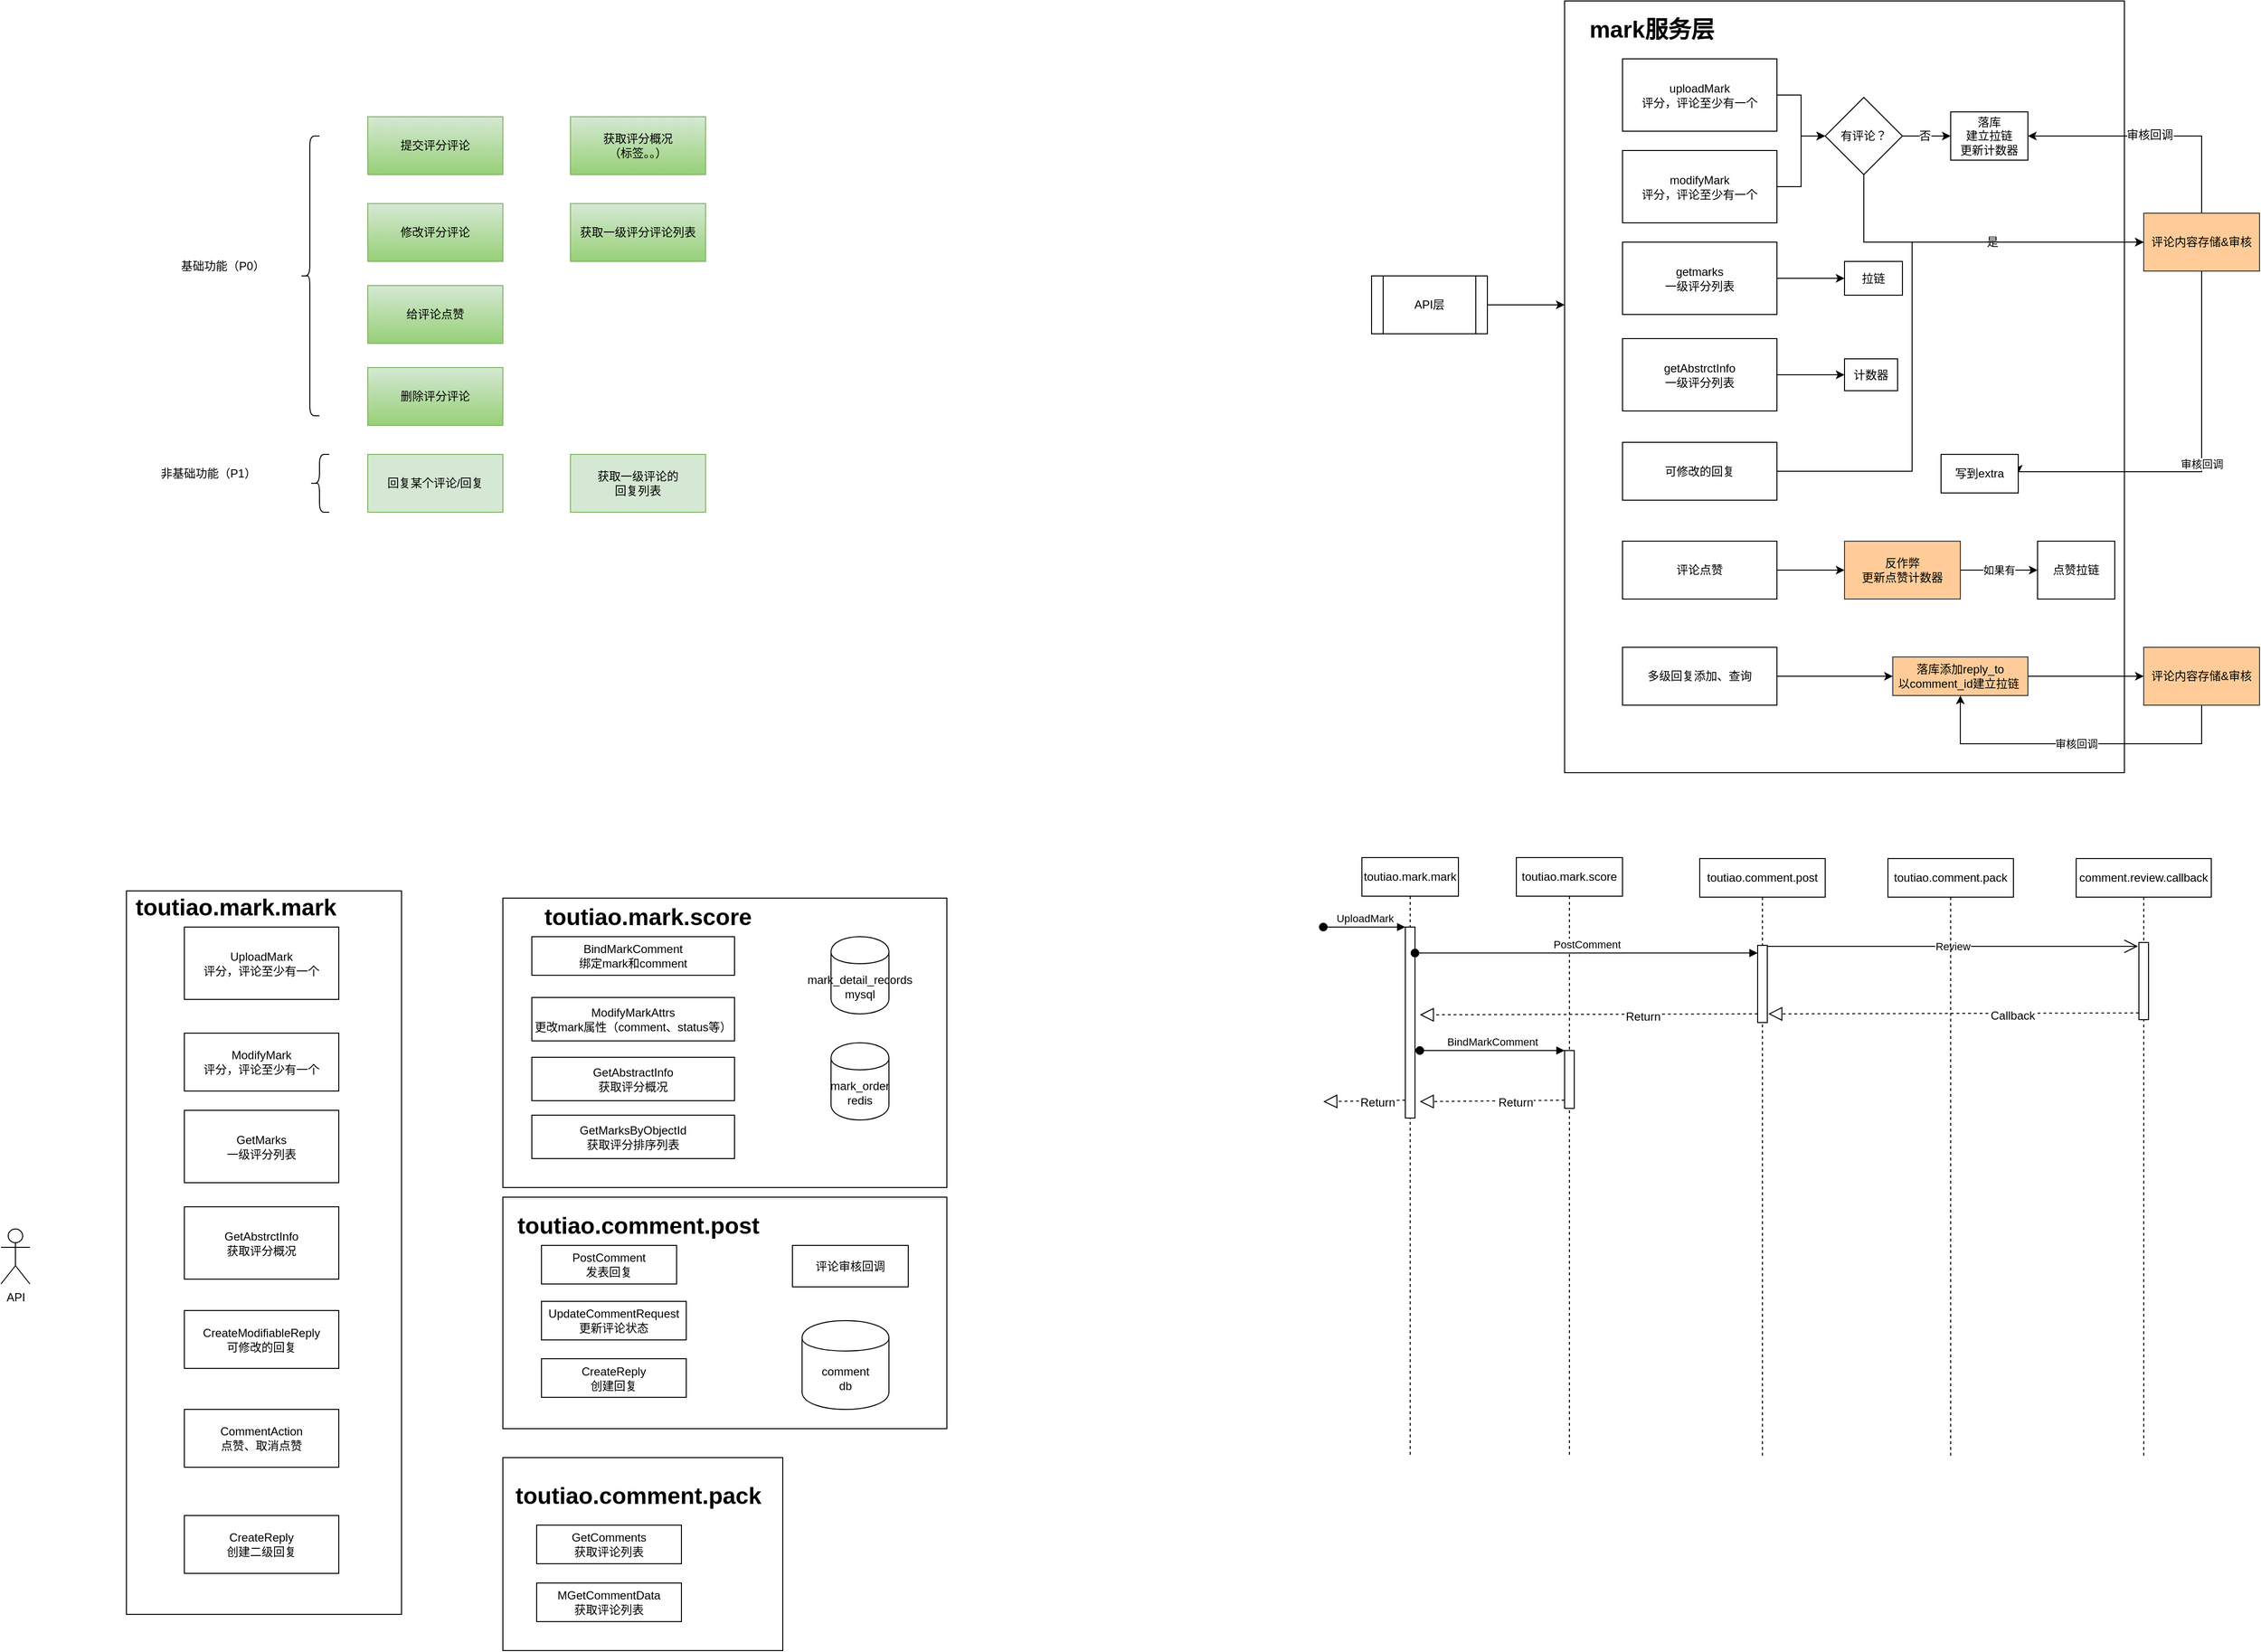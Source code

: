 <mxfile version="10.5.3" type="github"><diagram id="iooIdFOEJ5cIT9L6eQo0" name="Page-1"><mxGraphModel dx="1398" dy="826" grid="1" gridSize="10" guides="1" tooltips="1" connect="1" arrows="1" fold="1" page="1" pageScale="1" pageWidth="3300" pageHeight="4169" math="0" shadow="0"><root><mxCell id="0"/><mxCell id="1" parent="0"/><mxCell id="ibXD6dueDuNmce3GwXh5-18" value="" style="rounded=0;whiteSpace=wrap;html=1;" vertex="1" parent="1"><mxGeometry x="640" y="1560" width="290" height="200" as="geometry"/></mxCell><mxCell id="ibXD6dueDuNmce3GwXh5-8" value="" style="rounded=0;whiteSpace=wrap;html=1;" vertex="1" parent="1"><mxGeometry x="250" y="972.5" width="285" height="750" as="geometry"/></mxCell><mxCell id="VQT5lok_7A-2GK5pUHQ1-19" value="" style="rounded=0;whiteSpace=wrap;html=1;" parent="1" vertex="1"><mxGeometry x="1740" y="50" width="580" height="800" as="geometry"/></mxCell><mxCell id="VQT5lok_7A-2GK5pUHQ1-1" value="提交评分评论" style="rounded=0;whiteSpace=wrap;html=1;fillColor=#d5e8d4;strokeColor=#82b366;gradientColor=#97d077;" parent="1" vertex="1"><mxGeometry x="500" y="170" width="140" height="60" as="geometry"/></mxCell><mxCell id="VQT5lok_7A-2GK5pUHQ1-2" value="修改评分评论" style="rounded=0;whiteSpace=wrap;html=1;fillColor=#d5e8d4;strokeColor=#82b366;gradientColor=#97d077;" parent="1" vertex="1"><mxGeometry x="500" y="260" width="140" height="60" as="geometry"/></mxCell><mxCell id="VQT5lok_7A-2GK5pUHQ1-3" value="给评论点赞" style="rounded=0;whiteSpace=wrap;html=1;fillColor=#d5e8d4;strokeColor=#82b366;gradientColor=#97d077;" parent="1" vertex="1"><mxGeometry x="500" y="345" width="140" height="60" as="geometry"/></mxCell><mxCell id="VQT5lok_7A-2GK5pUHQ1-4" value="回复某个评论/回复" style="rounded=0;whiteSpace=wrap;html=1;fillColor=#d5e8d4;strokeColor=#82b366;" parent="1" vertex="1"><mxGeometry x="500" y="520" width="140" height="60" as="geometry"/></mxCell><mxCell id="VQT5lok_7A-2GK5pUHQ1-5" value="获取评分概况&lt;br&gt;（标签。。）" style="rounded=0;whiteSpace=wrap;html=1;fillColor=#d5e8d4;strokeColor=#82b366;gradientColor=#97d077;" parent="1" vertex="1"><mxGeometry x="710" y="170" width="140" height="60" as="geometry"/></mxCell><mxCell id="VQT5lok_7A-2GK5pUHQ1-8" value="获取一级评分评论列表" style="rounded=0;whiteSpace=wrap;html=1;fillColor=#d5e8d4;strokeColor=#82b366;gradientColor=#97d077;" parent="1" vertex="1"><mxGeometry x="710" y="260" width="140" height="60" as="geometry"/></mxCell><mxCell id="VQT5lok_7A-2GK5pUHQ1-9" value="获取一级评论的&lt;br&gt;回复列表" style="rounded=0;whiteSpace=wrap;html=1;fillColor=#d5e8d4;strokeColor=#82b366;" parent="1" vertex="1"><mxGeometry x="710" y="520" width="140" height="60" as="geometry"/></mxCell><mxCell id="VQT5lok_7A-2GK5pUHQ1-11" value="" style="shape=curlyBracket;whiteSpace=wrap;html=1;rounded=1;" parent="1" vertex="1"><mxGeometry x="430" y="190" width="20" height="290" as="geometry"/></mxCell><mxCell id="VQT5lok_7A-2GK5pUHQ1-12" value="基础功能（P0）" style="text;html=1;strokeColor=none;fillColor=none;align=center;verticalAlign=middle;whiteSpace=wrap;rounded=0;" parent="1" vertex="1"><mxGeometry x="300" y="315" width="100" height="20" as="geometry"/></mxCell><mxCell id="VQT5lok_7A-2GK5pUHQ1-13" value="" style="shape=curlyBracket;whiteSpace=wrap;html=1;rounded=1;" parent="1" vertex="1"><mxGeometry x="440" y="520" width="20" height="60" as="geometry"/></mxCell><mxCell id="VQT5lok_7A-2GK5pUHQ1-14" value="非基础功能（P1）" style="text;html=1;strokeColor=none;fillColor=none;align=center;verticalAlign=middle;whiteSpace=wrap;rounded=0;" parent="1" vertex="1"><mxGeometry x="280" y="530" width="110" height="20" as="geometry"/></mxCell><mxCell id="VQT5lok_7A-2GK5pUHQ1-41" style="edgeStyle=orthogonalEdgeStyle;rounded=0;orthogonalLoop=1;jettySize=auto;html=1;entryX=0;entryY=0.5;entryDx=0;entryDy=0;" parent="1" source="VQT5lok_7A-2GK5pUHQ1-17" target="VQT5lok_7A-2GK5pUHQ1-34" edge="1"><mxGeometry relative="1" as="geometry"/></mxCell><mxCell id="VQT5lok_7A-2GK5pUHQ1-17" value="uploadMark&lt;br&gt;评分，评论至少有一个&lt;br&gt;" style="rounded=0;whiteSpace=wrap;html=1;" parent="1" vertex="1"><mxGeometry x="1800" y="110" width="160" height="75" as="geometry"/></mxCell><mxCell id="VQT5lok_7A-2GK5pUHQ1-28" value="落库&lt;br&gt;建立拉链&lt;br&gt;更新计数器&lt;br&gt;" style="rounded=0;whiteSpace=wrap;html=1;" parent="1" vertex="1"><mxGeometry x="2140" y="165" width="80" height="50" as="geometry"/></mxCell><mxCell id="VQT5lok_7A-2GK5pUHQ1-44" value="" style="edgeStyle=orthogonalEdgeStyle;rounded=0;orthogonalLoop=1;jettySize=auto;html=1;" parent="1" source="VQT5lok_7A-2GK5pUHQ1-18" target="VQT5lok_7A-2GK5pUHQ1-19" edge="1"><mxGeometry relative="1" as="geometry"><mxPoint x="1640" y="315" as="targetPoint"/><Array as="points"><mxPoint x="1620" y="365"/><mxPoint x="1620" y="365"/></Array></mxGeometry></mxCell><mxCell id="VQT5lok_7A-2GK5pUHQ1-18" value="API层" style="shape=process;whiteSpace=wrap;html=1;backgroundOutline=1;" parent="1" vertex="1"><mxGeometry x="1540" y="335" width="120" height="60" as="geometry"/></mxCell><mxCell id="VQT5lok_7A-2GK5pUHQ1-20" value="mark服务层" style="text;strokeColor=none;fillColor=none;html=1;fontSize=24;fontStyle=1;verticalAlign=middle;align=center;" parent="1" vertex="1"><mxGeometry x="1780" y="60" width="100" height="40" as="geometry"/></mxCell><mxCell id="VQT5lok_7A-2GK5pUHQ1-42" style="edgeStyle=orthogonalEdgeStyle;rounded=0;orthogonalLoop=1;jettySize=auto;html=1;entryX=0;entryY=0.5;entryDx=0;entryDy=0;" parent="1" source="VQT5lok_7A-2GK5pUHQ1-21" target="VQT5lok_7A-2GK5pUHQ1-34" edge="1"><mxGeometry relative="1" as="geometry"/></mxCell><mxCell id="VQT5lok_7A-2GK5pUHQ1-21" value="modifyMark&lt;br&gt;评分，评论至少有一个&lt;br&gt;" style="rounded=0;whiteSpace=wrap;html=1;" parent="1" vertex="1"><mxGeometry x="1800" y="205" width="160" height="75" as="geometry"/></mxCell><mxCell id="VQT5lok_7A-2GK5pUHQ1-24" value="删除评分评论" style="rounded=0;whiteSpace=wrap;html=1;fillColor=#d5e8d4;strokeColor=#82b366;gradientColor=#97d077;" parent="1" vertex="1"><mxGeometry x="500" y="430" width="140" height="60" as="geometry"/></mxCell><mxCell id="VQT5lok_7A-2GK5pUHQ1-46" value="" style="edgeStyle=orthogonalEdgeStyle;rounded=0;orthogonalLoop=1;jettySize=auto;html=1;" parent="1" source="VQT5lok_7A-2GK5pUHQ1-25" target="VQT5lok_7A-2GK5pUHQ1-45" edge="1"><mxGeometry relative="1" as="geometry"/></mxCell><mxCell id="VQT5lok_7A-2GK5pUHQ1-25" value="getmarks&lt;br&gt;一级评分列表&lt;br&gt;" style="rounded=0;whiteSpace=wrap;html=1;" parent="1" vertex="1"><mxGeometry x="1800" y="300" width="160" height="75" as="geometry"/></mxCell><mxCell id="VQT5lok_7A-2GK5pUHQ1-52" value="" style="edgeStyle=orthogonalEdgeStyle;rounded=0;orthogonalLoop=1;jettySize=auto;html=1;" parent="1" source="VQT5lok_7A-2GK5pUHQ1-49" target="VQT5lok_7A-2GK5pUHQ1-51" edge="1"><mxGeometry relative="1" as="geometry"/></mxCell><mxCell id="VQT5lok_7A-2GK5pUHQ1-49" value="getAbstrctInfo&lt;br&gt;一级评分列表&lt;br&gt;" style="rounded=0;whiteSpace=wrap;html=1;" parent="1" vertex="1"><mxGeometry x="1800" y="400" width="160" height="75" as="geometry"/></mxCell><mxCell id="VQT5lok_7A-2GK5pUHQ1-51" value="计数器&lt;br&gt;" style="rounded=0;whiteSpace=wrap;html=1;" parent="1" vertex="1"><mxGeometry x="2030" y="421" width="55" height="33" as="geometry"/></mxCell><mxCell id="VQT5lok_7A-2GK5pUHQ1-45" value="拉链" style="rounded=0;whiteSpace=wrap;html=1;" parent="1" vertex="1"><mxGeometry x="2030" y="320" width="60" height="35" as="geometry"/></mxCell><mxCell id="VQT5lok_7A-2GK5pUHQ1-39" style="edgeStyle=orthogonalEdgeStyle;rounded=0;orthogonalLoop=1;jettySize=auto;html=1;entryX=1;entryY=0.5;entryDx=0;entryDy=0;" parent="1" source="VQT5lok_7A-2GK5pUHQ1-30" target="VQT5lok_7A-2GK5pUHQ1-28" edge="1"><mxGeometry relative="1" as="geometry"><Array as="points"><mxPoint x="2400" y="190"/></Array></mxGeometry></mxCell><mxCell id="VQT5lok_7A-2GK5pUHQ1-40" value="审核回调" style="text;html=1;resizable=0;points=[];align=center;verticalAlign=middle;labelBackgroundColor=#ffffff;" parent="VQT5lok_7A-2GK5pUHQ1-39" vertex="1" connectable="0"><mxGeometry x="0.03" y="-1" relative="1" as="geometry"><mxPoint as="offset"/></mxGeometry></mxCell><mxCell id="VQT5lok_7A-2GK5pUHQ1-57" value="审核回调" style="edgeStyle=orthogonalEdgeStyle;rounded=0;orthogonalLoop=1;jettySize=auto;html=1;entryX=1;entryY=0.5;entryDx=0;entryDy=0;" parent="1" source="VQT5lok_7A-2GK5pUHQ1-30" target="VQT5lok_7A-2GK5pUHQ1-56" edge="1"><mxGeometry relative="1" as="geometry"><Array as="points"><mxPoint x="2400" y="538"/></Array></mxGeometry></mxCell><mxCell id="VQT5lok_7A-2GK5pUHQ1-30" value="评论内容存储&amp;amp;审核" style="rounded=0;whiteSpace=wrap;html=1;fillColor=#ffcc99;strokeColor=#36393d;" parent="1" vertex="1"><mxGeometry x="2340" y="270" width="120" height="60" as="geometry"/></mxCell><mxCell id="VQT5lok_7A-2GK5pUHQ1-35" value="" style="edgeStyle=orthogonalEdgeStyle;rounded=0;orthogonalLoop=1;jettySize=auto;html=1;" parent="1" source="VQT5lok_7A-2GK5pUHQ1-34" target="VQT5lok_7A-2GK5pUHQ1-28" edge="1"><mxGeometry relative="1" as="geometry"/></mxCell><mxCell id="VQT5lok_7A-2GK5pUHQ1-36" value="否" style="text;html=1;resizable=0;points=[];align=center;verticalAlign=middle;labelBackgroundColor=#ffffff;" parent="VQT5lok_7A-2GK5pUHQ1-35" vertex="1" connectable="0"><mxGeometry x="-0.08" relative="1" as="geometry"><mxPoint as="offset"/></mxGeometry></mxCell><mxCell id="VQT5lok_7A-2GK5pUHQ1-37" style="edgeStyle=orthogonalEdgeStyle;rounded=0;orthogonalLoop=1;jettySize=auto;html=1;entryX=0;entryY=0.5;entryDx=0;entryDy=0;" parent="1" source="VQT5lok_7A-2GK5pUHQ1-34" target="VQT5lok_7A-2GK5pUHQ1-30" edge="1"><mxGeometry relative="1" as="geometry"><Array as="points"><mxPoint x="2050" y="300"/></Array></mxGeometry></mxCell><mxCell id="VQT5lok_7A-2GK5pUHQ1-38" value="是" style="text;html=1;resizable=0;points=[];align=center;verticalAlign=middle;labelBackgroundColor=#ffffff;" parent="VQT5lok_7A-2GK5pUHQ1-37" vertex="1" connectable="0"><mxGeometry x="0.128" relative="1" as="geometry"><mxPoint as="offset"/></mxGeometry></mxCell><mxCell id="VQT5lok_7A-2GK5pUHQ1-34" value="有评论？" style="rhombus;whiteSpace=wrap;html=1;" parent="1" vertex="1"><mxGeometry x="2010" y="150" width="80" height="80" as="geometry"/></mxCell><mxCell id="VQT5lok_7A-2GK5pUHQ1-55" style="edgeStyle=orthogonalEdgeStyle;rounded=0;orthogonalLoop=1;jettySize=auto;html=1;" parent="1" source="VQT5lok_7A-2GK5pUHQ1-53" target="VQT5lok_7A-2GK5pUHQ1-30" edge="1"><mxGeometry relative="1" as="geometry"><Array as="points"><mxPoint x="2100" y="538"/><mxPoint x="2100" y="300"/></Array></mxGeometry></mxCell><mxCell id="VQT5lok_7A-2GK5pUHQ1-53" value="可修改的回复" style="rounded=0;whiteSpace=wrap;html=1;" parent="1" vertex="1"><mxGeometry x="1800" y="507.5" width="160" height="60" as="geometry"/></mxCell><mxCell id="VQT5lok_7A-2GK5pUHQ1-61" value="" style="edgeStyle=orthogonalEdgeStyle;rounded=0;orthogonalLoop=1;jettySize=auto;html=1;entryX=0;entryY=0.5;entryDx=0;entryDy=0;" parent="1" source="VQT5lok_7A-2GK5pUHQ1-54" target="VQT5lok_7A-2GK5pUHQ1-58" edge="1"><mxGeometry relative="1" as="geometry"><mxPoint x="2040" y="750" as="targetPoint"/></mxGeometry></mxCell><mxCell id="VQT5lok_7A-2GK5pUHQ1-54" value="多级回复添加、查询" style="rounded=0;whiteSpace=wrap;html=1;" parent="1" vertex="1"><mxGeometry x="1800" y="720" width="160" height="60" as="geometry"/></mxCell><mxCell id="VQT5lok_7A-2GK5pUHQ1-56" value="写到extra" style="rounded=0;whiteSpace=wrap;html=1;" parent="1" vertex="1"><mxGeometry x="2130" y="520" width="80" height="40" as="geometry"/></mxCell><mxCell id="VQT5lok_7A-2GK5pUHQ1-63" style="edgeStyle=orthogonalEdgeStyle;rounded=0;orthogonalLoop=1;jettySize=auto;html=1;entryX=0;entryY=0.5;entryDx=0;entryDy=0;" parent="1" source="VQT5lok_7A-2GK5pUHQ1-58" target="VQT5lok_7A-2GK5pUHQ1-62" edge="1"><mxGeometry relative="1" as="geometry"/></mxCell><mxCell id="VQT5lok_7A-2GK5pUHQ1-58" value="落库添加reply_to&lt;br&gt;以comment_id建立拉链&amp;nbsp;" style="rounded=0;whiteSpace=wrap;html=1;fillColor=#ffcc99;strokeColor=#36393d;" parent="1" vertex="1"><mxGeometry x="2080" y="730" width="140" height="40" as="geometry"/></mxCell><mxCell id="VQT5lok_7A-2GK5pUHQ1-64" value="审核回调" style="edgeStyle=orthogonalEdgeStyle;rounded=0;orthogonalLoop=1;jettySize=auto;html=1;entryX=0.5;entryY=1;entryDx=0;entryDy=0;" parent="1" source="VQT5lok_7A-2GK5pUHQ1-62" target="VQT5lok_7A-2GK5pUHQ1-58" edge="1"><mxGeometry relative="1" as="geometry"><Array as="points"><mxPoint x="2400" y="820"/><mxPoint x="2150" y="820"/></Array></mxGeometry></mxCell><mxCell id="VQT5lok_7A-2GK5pUHQ1-62" value="评论内容存储&amp;amp;审核" style="rounded=0;whiteSpace=wrap;html=1;fillColor=#ffcc99;strokeColor=#36393d;" parent="1" vertex="1"><mxGeometry x="2340" y="720" width="120" height="60" as="geometry"/></mxCell><mxCell id="VQT5lok_7A-2GK5pUHQ1-70" style="edgeStyle=orthogonalEdgeStyle;rounded=0;orthogonalLoop=1;jettySize=auto;html=1;entryX=0;entryY=0.5;entryDx=0;entryDy=0;" parent="1" source="VQT5lok_7A-2GK5pUHQ1-65" target="VQT5lok_7A-2GK5pUHQ1-66" edge="1"><mxGeometry relative="1" as="geometry"/></mxCell><mxCell id="VQT5lok_7A-2GK5pUHQ1-65" value="评论点赞" style="rounded=0;whiteSpace=wrap;html=1;" parent="1" vertex="1"><mxGeometry x="1800" y="610" width="160" height="60" as="geometry"/></mxCell><mxCell id="VQT5lok_7A-2GK5pUHQ1-69" value="如果有" style="edgeStyle=orthogonalEdgeStyle;rounded=0;orthogonalLoop=1;jettySize=auto;html=1;exitX=1;exitY=0.5;exitDx=0;exitDy=0;entryX=0;entryY=0.5;entryDx=0;entryDy=0;" parent="1" source="VQT5lok_7A-2GK5pUHQ1-66" target="VQT5lok_7A-2GK5pUHQ1-67" edge="1"><mxGeometry relative="1" as="geometry"/></mxCell><mxCell id="VQT5lok_7A-2GK5pUHQ1-66" value="反作弊&lt;br&gt;更新点赞计数器" style="rounded=0;whiteSpace=wrap;html=1;fillColor=#ffcc99;strokeColor=#36393d;" parent="1" vertex="1"><mxGeometry x="2030" y="610" width="120" height="60" as="geometry"/></mxCell><mxCell id="VQT5lok_7A-2GK5pUHQ1-67" value="点赞拉链" style="rounded=0;whiteSpace=wrap;html=1;" parent="1" vertex="1"><mxGeometry x="2230" y="610" width="80" height="60" as="geometry"/></mxCell><mxCell id="ibXD6dueDuNmce3GwXh5-1" value="UploadMark&lt;br&gt;评分，评论至少有一个&lt;br&gt;" style="rounded=0;whiteSpace=wrap;html=1;" vertex="1" parent="1"><mxGeometry x="310" y="1010" width="160" height="75" as="geometry"/></mxCell><mxCell id="ibXD6dueDuNmce3GwXh5-2" value="ModifyMark&lt;br&gt;评分，评论至少有一个&lt;br&gt;" style="rounded=0;whiteSpace=wrap;html=1;" vertex="1" parent="1"><mxGeometry x="310" y="1120" width="160" height="60" as="geometry"/></mxCell><mxCell id="ibXD6dueDuNmce3GwXh5-3" value="GetMarks&lt;br&gt;一级评分列表&lt;br&gt;" style="rounded=0;whiteSpace=wrap;html=1;" vertex="1" parent="1"><mxGeometry x="310" y="1200" width="160" height="75" as="geometry"/></mxCell><mxCell id="ibXD6dueDuNmce3GwXh5-4" value="GetAbstrctInfo&lt;br&gt;获取评分概况&lt;br&gt;" style="rounded=0;whiteSpace=wrap;html=1;" vertex="1" parent="1"><mxGeometry x="310" y="1300" width="160" height="75" as="geometry"/></mxCell><mxCell id="ibXD6dueDuNmce3GwXh5-5" value="CreateModifiableReply&lt;br&gt;可修改的回复" style="rounded=0;whiteSpace=wrap;html=1;" vertex="1" parent="1"><mxGeometry x="310" y="1407.5" width="160" height="60" as="geometry"/></mxCell><mxCell id="ibXD6dueDuNmce3GwXh5-6" value="CreateReply&lt;br&gt;创建二级回复&lt;br&gt;" style="rounded=0;whiteSpace=wrap;html=1;" vertex="1" parent="1"><mxGeometry x="310" y="1620" width="160" height="60" as="geometry"/></mxCell><mxCell id="ibXD6dueDuNmce3GwXh5-7" value="CommentAction&lt;br&gt;点赞、取消点赞&lt;br&gt;" style="rounded=0;whiteSpace=wrap;html=1;" vertex="1" parent="1"><mxGeometry x="310" y="1510" width="160" height="60" as="geometry"/></mxCell><mxCell id="ibXD6dueDuNmce3GwXh5-9" value="" style="rounded=0;whiteSpace=wrap;html=1;" vertex="1" parent="1"><mxGeometry x="640" y="980" width="460" height="300" as="geometry"/></mxCell><mxCell id="ibXD6dueDuNmce3GwXh5-10" value="toutiao.mark.mark" style="text;strokeColor=none;fillColor=none;html=1;fontSize=24;fontStyle=1;verticalAlign=middle;align=center;" vertex="1" parent="1"><mxGeometry x="250" y="970" width="225" height="40" as="geometry"/></mxCell><mxCell id="ibXD6dueDuNmce3GwXh5-11" value="toutiao.mark.score" style="text;strokeColor=none;fillColor=none;html=1;fontSize=24;fontStyle=1;verticalAlign=middle;align=center;" vertex="1" parent="1"><mxGeometry x="660" y="980" width="260" height="40" as="geometry"/></mxCell><mxCell id="ibXD6dueDuNmce3GwXh5-12" value="BindMarkComment&lt;br&gt;绑定mark和comment&lt;br&gt;" style="rounded=0;whiteSpace=wrap;html=1;" vertex="1" parent="1"><mxGeometry x="670" y="1020" width="210" height="40" as="geometry"/></mxCell><mxCell id="ibXD6dueDuNmce3GwXh5-15" value="" style="rounded=0;whiteSpace=wrap;html=1;" vertex="1" parent="1"><mxGeometry x="640" y="1290" width="460" height="240" as="geometry"/></mxCell><mxCell id="ibXD6dueDuNmce3GwXh5-16" value="toutiao.comment.post" style="text;strokeColor=none;fillColor=none;html=1;fontSize=24;fontStyle=1;verticalAlign=middle;align=center;" vertex="1" parent="1"><mxGeometry x="650" y="1300" width="260" height="40" as="geometry"/></mxCell><mxCell id="ibXD6dueDuNmce3GwXh5-17" value="toutiao.comment.pack" style="text;strokeColor=none;fillColor=none;html=1;fontSize=24;fontStyle=1;verticalAlign=middle;align=center;" vertex="1" parent="1"><mxGeometry x="650" y="1580" width="260" height="40" as="geometry"/></mxCell><mxCell id="ibXD6dueDuNmce3GwXh5-20" value="ModifyMarkAttrs&lt;br&gt;更改mark属性（comment、status等）&lt;br&gt;" style="rounded=0;whiteSpace=wrap;html=1;" vertex="1" parent="1"><mxGeometry x="670" y="1083" width="210" height="45" as="geometry"/></mxCell><mxCell id="ibXD6dueDuNmce3GwXh5-21" value="GetAbstractInfo&lt;br&gt;获取评分概况&lt;br&gt;" style="rounded=0;whiteSpace=wrap;html=1;" vertex="1" parent="1"><mxGeometry x="670" y="1145" width="210" height="45" as="geometry"/></mxCell><mxCell id="ibXD6dueDuNmce3GwXh5-22" value="GetMarksByObjectId&lt;br&gt;获取评分排序列表&lt;br&gt;" style="rounded=0;whiteSpace=wrap;html=1;" vertex="1" parent="1"><mxGeometry x="670" y="1205" width="210" height="45" as="geometry"/></mxCell><mxCell id="ibXD6dueDuNmce3GwXh5-23" value="PostComment&lt;br&gt;发表回复&lt;br&gt;" style="rounded=0;whiteSpace=wrap;html=1;" vertex="1" parent="1"><mxGeometry x="680" y="1340" width="140" height="40" as="geometry"/></mxCell><mxCell id="ibXD6dueDuNmce3GwXh5-26" value="UpdateCommentRequest&lt;br&gt;更新评论状态&lt;br&gt;" style="rounded=0;whiteSpace=wrap;html=1;" vertex="1" parent="1"><mxGeometry x="680" y="1398" width="150" height="40" as="geometry"/></mxCell><mxCell id="ibXD6dueDuNmce3GwXh5-27" value="CreateReply&lt;br&gt;创建回复&lt;br&gt;" style="rounded=0;whiteSpace=wrap;html=1;" vertex="1" parent="1"><mxGeometry x="680" y="1457.5" width="150" height="40" as="geometry"/></mxCell><mxCell id="ibXD6dueDuNmce3GwXh5-28" value="GetComments&lt;br&gt;获取评论列表&lt;br&gt;" style="rounded=0;whiteSpace=wrap;html=1;" vertex="1" parent="1"><mxGeometry x="675" y="1630" width="150" height="40" as="geometry"/></mxCell><mxCell id="ibXD6dueDuNmce3GwXh5-29" value="MGetCommentData&lt;br&gt;获取评论列表&lt;br&gt;" style="rounded=0;whiteSpace=wrap;html=1;" vertex="1" parent="1"><mxGeometry x="675" y="1690" width="150" height="40" as="geometry"/></mxCell><mxCell id="ibXD6dueDuNmce3GwXh5-33" value="评论审核回调" style="rounded=0;whiteSpace=wrap;html=1;" vertex="1" parent="1"><mxGeometry x="940" y="1340" width="120" height="43" as="geometry"/></mxCell><mxCell id="ibXD6dueDuNmce3GwXh5-44" value="API" style="shape=umlActor;verticalLabelPosition=bottom;labelBackgroundColor=#ffffff;verticalAlign=top;html=1;outlineConnect=0;" vertex="1" parent="1"><mxGeometry x="120" y="1323" width="30" height="57" as="geometry"/></mxCell><mxCell id="ibXD6dueDuNmce3GwXh5-47" value="toutiao.mark.mark" style="shape=umlLifeline;perimeter=lifelinePerimeter;whiteSpace=wrap;html=1;container=1;collapsible=0;recursiveResize=0;outlineConnect=0;" vertex="1" parent="1"><mxGeometry x="1530" y="938" width="100" height="622" as="geometry"/></mxCell><mxCell id="ibXD6dueDuNmce3GwXh5-54" value="" style="html=1;points=[];perimeter=orthogonalPerimeter;" vertex="1" parent="ibXD6dueDuNmce3GwXh5-47"><mxGeometry x="45" y="72" width="10" height="198" as="geometry"/></mxCell><mxCell id="ibXD6dueDuNmce3GwXh5-55" value="UploadMark" style="html=1;verticalAlign=bottom;startArrow=oval;endArrow=block;startSize=8;" edge="1" target="ibXD6dueDuNmce3GwXh5-54" parent="ibXD6dueDuNmce3GwXh5-47"><mxGeometry relative="1" as="geometry"><mxPoint x="-40" y="72" as="sourcePoint"/></mxGeometry></mxCell><mxCell id="ibXD6dueDuNmce3GwXh5-73" value="" style="endArrow=block;dashed=1;endFill=0;endSize=12;html=1;exitX=0;exitY=0.913;exitDx=0;exitDy=0;exitPerimeter=0;" edge="1" parent="ibXD6dueDuNmce3GwXh5-47"><mxGeometry width="160" relative="1" as="geometry"><mxPoint x="210" y="251.5" as="sourcePoint"/><mxPoint x="60" y="253" as="targetPoint"/></mxGeometry></mxCell><mxCell id="ibXD6dueDuNmce3GwXh5-74" value="Return" style="text;html=1;resizable=0;points=[];align=center;verticalAlign=middle;labelBackgroundColor=#ffffff;" vertex="1" connectable="0" parent="ibXD6dueDuNmce3GwXh5-73"><mxGeometry x="-0.318" y="2" relative="1" as="geometry"><mxPoint as="offset"/></mxGeometry></mxCell><mxCell id="ibXD6dueDuNmce3GwXh5-49" value="toutiao.mark.score" style="shape=umlLifeline;perimeter=lifelinePerimeter;whiteSpace=wrap;html=1;container=1;collapsible=0;recursiveResize=0;outlineConnect=0;" vertex="1" parent="1"><mxGeometry x="1690" y="938" width="110" height="622" as="geometry"/></mxCell><mxCell id="ibXD6dueDuNmce3GwXh5-68" value="" style="html=1;points=[];perimeter=orthogonalPerimeter;" vertex="1" parent="ibXD6dueDuNmce3GwXh5-49"><mxGeometry x="50" y="200" width="10" height="60" as="geometry"/></mxCell><mxCell id="ibXD6dueDuNmce3GwXh5-69" value="BindMarkComment" style="html=1;verticalAlign=bottom;startArrow=oval;endArrow=block;startSize=8;" edge="1" target="ibXD6dueDuNmce3GwXh5-68" parent="ibXD6dueDuNmce3GwXh5-49"><mxGeometry relative="1" as="geometry"><mxPoint x="-100" y="200" as="sourcePoint"/></mxGeometry></mxCell><mxCell id="ibXD6dueDuNmce3GwXh5-50" value="toutiao.comment.post" style="shape=umlLifeline;perimeter=lifelinePerimeter;whiteSpace=wrap;html=1;container=1;collapsible=0;recursiveResize=0;outlineConnect=0;" vertex="1" parent="1"><mxGeometry x="1880" y="939" width="130" height="622" as="geometry"/></mxCell><mxCell id="ibXD6dueDuNmce3GwXh5-58" value="" style="html=1;points=[];perimeter=orthogonalPerimeter;" vertex="1" parent="ibXD6dueDuNmce3GwXh5-50"><mxGeometry x="60" y="90" width="10" height="80" as="geometry"/></mxCell><mxCell id="ibXD6dueDuNmce3GwXh5-61" value="Review" style="endArrow=open;endFill=1;endSize=12;html=1;entryX=-0.1;entryY=0.05;entryDx=0;entryDy=0;entryPerimeter=0;" edge="1" parent="ibXD6dueDuNmce3GwXh5-50" target="ibXD6dueDuNmce3GwXh5-60"><mxGeometry width="160" relative="1" as="geometry"><mxPoint x="70" y="91" as="sourcePoint"/><mxPoint x="230" y="91" as="targetPoint"/></mxGeometry></mxCell><mxCell id="ibXD6dueDuNmce3GwXh5-51" value="toutiao.comment.pack" style="shape=umlLifeline;perimeter=lifelinePerimeter;whiteSpace=wrap;html=1;container=1;collapsible=0;recursiveResize=0;outlineConnect=0;" vertex="1" parent="1"><mxGeometry x="2075" y="939" width="130" height="622" as="geometry"/></mxCell><mxCell id="ibXD6dueDuNmce3GwXh5-52" value="comment.review.callback" style="shape=umlLifeline;perimeter=lifelinePerimeter;whiteSpace=wrap;html=1;container=1;collapsible=0;recursiveResize=0;outlineConnect=0;" vertex="1" parent="1"><mxGeometry x="2270" y="939" width="140" height="622" as="geometry"/></mxCell><mxCell id="ibXD6dueDuNmce3GwXh5-60" value="" style="html=1;points=[];perimeter=orthogonalPerimeter;" vertex="1" parent="ibXD6dueDuNmce3GwXh5-52"><mxGeometry x="65" y="87" width="10" height="80" as="geometry"/></mxCell><mxCell id="ibXD6dueDuNmce3GwXh5-59" value="PostComment" style="html=1;verticalAlign=bottom;startArrow=oval;endArrow=block;startSize=8;exitX=1;exitY=0.136;exitDx=0;exitDy=0;exitPerimeter=0;" edge="1" target="ibXD6dueDuNmce3GwXh5-58" parent="1" source="ibXD6dueDuNmce3GwXh5-54"><mxGeometry relative="1" as="geometry"><mxPoint x="1880" y="1029" as="sourcePoint"/></mxGeometry></mxCell><mxCell id="ibXD6dueDuNmce3GwXh5-62" value="" style="endArrow=block;dashed=1;endFill=0;endSize=12;html=1;exitX=0;exitY=0.913;exitDx=0;exitDy=0;exitPerimeter=0;entryX=1.1;entryY=0.888;entryDx=0;entryDy=0;entryPerimeter=0;" edge="1" parent="1" source="ibXD6dueDuNmce3GwXh5-60" target="ibXD6dueDuNmce3GwXh5-58"><mxGeometry width="160" relative="1" as="geometry"><mxPoint x="2080" y="1110" as="sourcePoint"/><mxPoint x="2240" y="1110" as="targetPoint"/></mxGeometry></mxCell><mxCell id="ibXD6dueDuNmce3GwXh5-63" value="Callback" style="text;html=1;resizable=0;points=[];align=center;verticalAlign=middle;labelBackgroundColor=#ffffff;" vertex="1" connectable="0" parent="ibXD6dueDuNmce3GwXh5-62"><mxGeometry x="-0.318" y="2" relative="1" as="geometry"><mxPoint as="offset"/></mxGeometry></mxCell><mxCell id="ibXD6dueDuNmce3GwXh5-66" value="" style="endArrow=block;dashed=1;endFill=0;endSize=12;html=1;exitX=0;exitY=0.913;exitDx=0;exitDy=0;exitPerimeter=0;" edge="1" parent="1"><mxGeometry width="160" relative="1" as="geometry"><mxPoint x="1940" y="1100" as="sourcePoint"/><mxPoint x="1590" y="1101" as="targetPoint"/></mxGeometry></mxCell><mxCell id="ibXD6dueDuNmce3GwXh5-67" value="Return" style="text;html=1;resizable=0;points=[];align=center;verticalAlign=middle;labelBackgroundColor=#ffffff;" vertex="1" connectable="0" parent="ibXD6dueDuNmce3GwXh5-66"><mxGeometry x="-0.318" y="2" relative="1" as="geometry"><mxPoint as="offset"/></mxGeometry></mxCell><mxCell id="ibXD6dueDuNmce3GwXh5-70" value="mark_detail_records&lt;br&gt;mysql&lt;br&gt;" style="shape=cylinder;whiteSpace=wrap;html=1;boundedLbl=1;backgroundOutline=1;" vertex="1" parent="1"><mxGeometry x="980" y="1020" width="60" height="80" as="geometry"/></mxCell><mxCell id="ibXD6dueDuNmce3GwXh5-71" value="mark_order&lt;br&gt;redis&lt;br&gt;" style="shape=cylinder;whiteSpace=wrap;html=1;boundedLbl=1;backgroundOutline=1;" vertex="1" parent="1"><mxGeometry x="980" y="1130" width="60" height="80" as="geometry"/></mxCell><mxCell id="ibXD6dueDuNmce3GwXh5-75" value="" style="endArrow=block;dashed=1;endFill=0;endSize=12;html=1;exitX=0;exitY=0.913;exitDx=0;exitDy=0;exitPerimeter=0;" edge="1" parent="1"><mxGeometry width="160" relative="1" as="geometry"><mxPoint x="1575" y="1189.5" as="sourcePoint"/><mxPoint x="1490" y="1191" as="targetPoint"/></mxGeometry></mxCell><mxCell id="ibXD6dueDuNmce3GwXh5-76" value="Return" style="text;html=1;resizable=0;points=[];align=center;verticalAlign=middle;labelBackgroundColor=#ffffff;" vertex="1" connectable="0" parent="ibXD6dueDuNmce3GwXh5-75"><mxGeometry x="-0.318" y="2" relative="1" as="geometry"><mxPoint as="offset"/></mxGeometry></mxCell><mxCell id="ibXD6dueDuNmce3GwXh5-77" value="comment&lt;br&gt;db&lt;br&gt;" style="shape=cylinder;whiteSpace=wrap;html=1;boundedLbl=1;backgroundOutline=1;" vertex="1" parent="1"><mxGeometry x="950" y="1418" width="90" height="92" as="geometry"/></mxCell></root></mxGraphModel></diagram></mxfile>